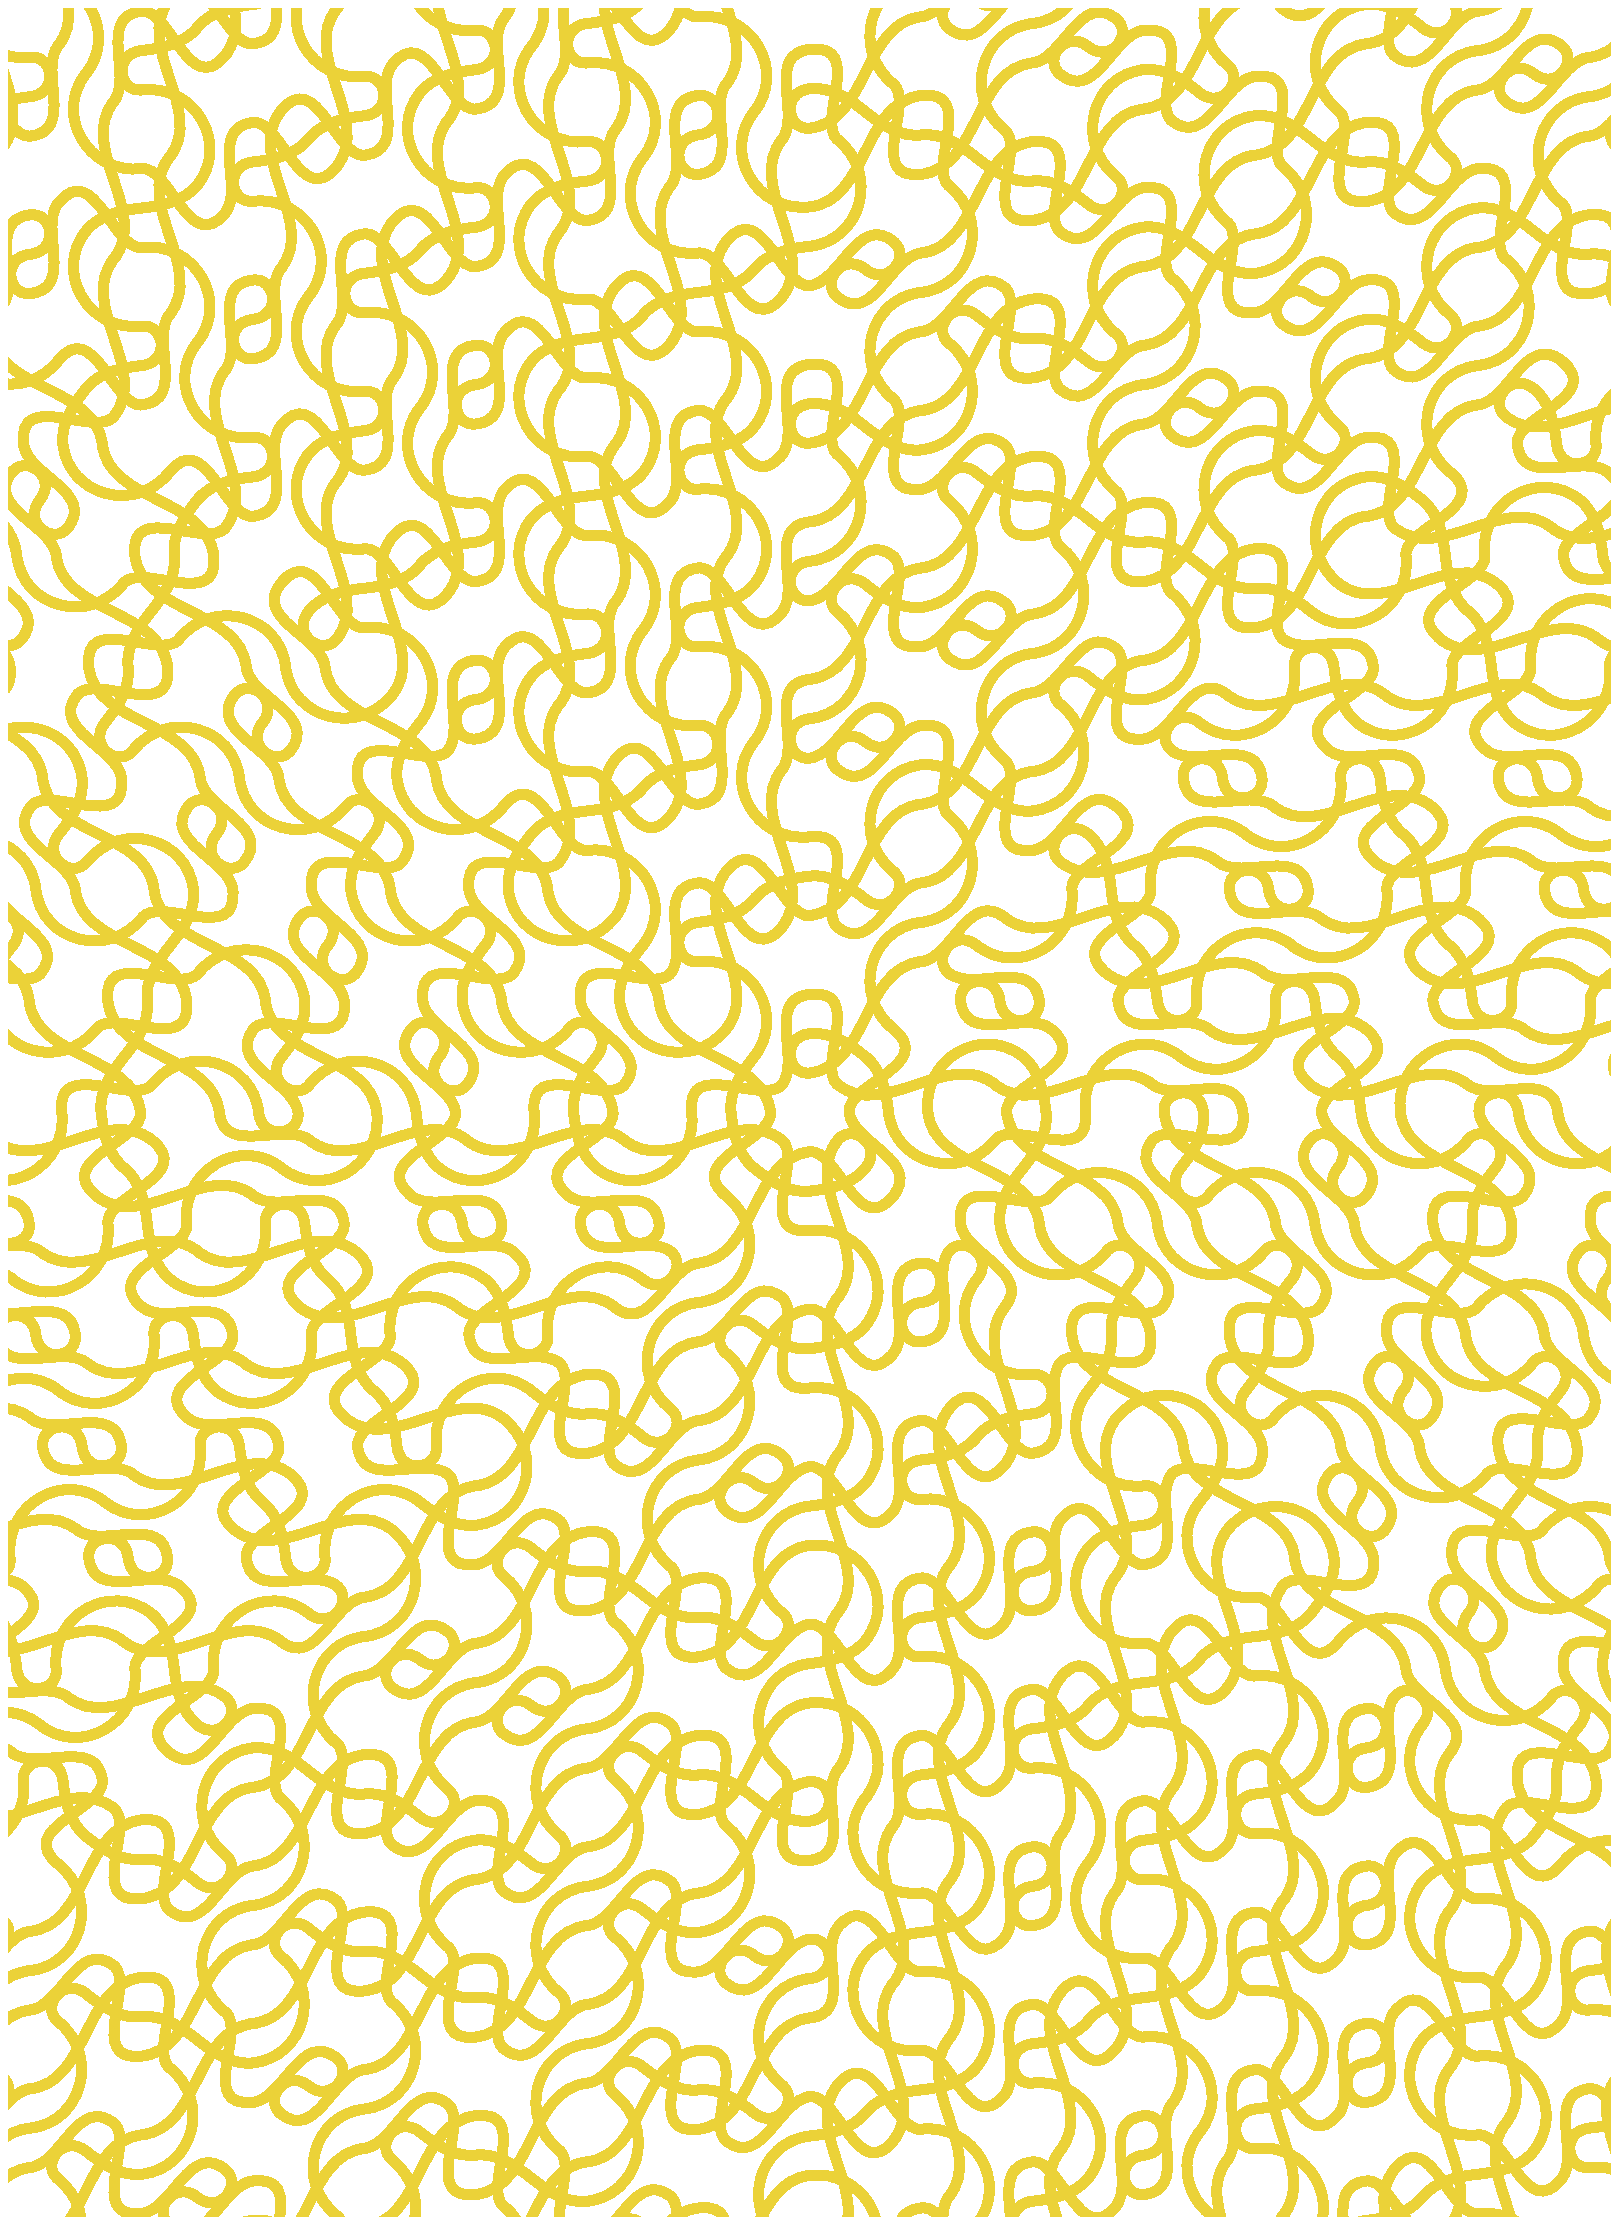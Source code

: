 % qap.mp
% L. Nobre G.
% IYP (2005)

def PickColor =
  ( uniformdeviate(1) , uniformdeviate(1), uniformdeviate(1) )
enddef;

numeric HalfSideLength, ThinnessFactor;
numeric ThicknesFactor, BorderThFactor;

HalfSideLength = 10mm;
ThicknesFactor = 0.17;         % Maximum TraceThickness over Half Side
ThinnessFactor = 0.12;         % Minimum TraceThickness over Half Side
BorderThFactor = 1.35;        % Borders over TraceThickness

def RandomStep =
  begingroup
    numeric margin;
    margin = ThicknesFactor-ThinnessFactor;
    ThinnessFactor*HalfSideLength + uniformdeviate( margin*HalfSideLength )
  endgroup
enddef;

def PickInteger( expr MaxNum ) =
  begingroup
    save aux;
    numeric aux;
    aux = floor( uniformdeviate( MaxNum+0.995 ) );
    ( aux )
  endgroup
enddef; 

vardef LocateIndex[] =
  dotlabel.urt( str @, z@ )
enddef;

beginfig(1);
  numeric QNum;
  QNum = 5 + PickInteger( 5 );
  numeric tracethickness, i, j, k, angadd, aa, ax, ay;
  tracethickness = RandomStep;
  pen tracepen, bordepen;
  color TheColor;
  tracepen = pencircle scaled tracethickness;
  bordepen = tracepen scaled BorderThFactor;
  path qpath;
  aa = 360/QNum;
  ax = HalfSideLength*2*cosd(0.5*aa);
  ay = HalfSideLength*2*sind(0.5*aa);
  z0 = (ax,0);
  z1 = (0,ay);
  z2 = (-ax,0);
  z3 = (0,-ay);
  z4 = z0;
  qpath = z0--z1--z2--z3--cycle;
  angadd = uniformdeviate( 20 );
  TheColor = PickColor;  
  pair Dir[], pos[];
  boolean Filled[];
  for i = 0 upto 11:
    j := floor( i/3 );
    Dir[i] = dir(angle(z[j+1]-z[j])+80+angadd);
    Filled[i] = false;
    pos[i] = (0.25*(i-3*j+1))[z[j],z[j+1]];
  endfor;
%  for i=0 upto 5:
%    LocateIndex[i];
%  endfor;
  numeric ThisInd, ThatInd;
  path ActualPath;
  for i=1 step 2 until 11:    
    forever:
      ThisInd := PickInteger( 11 );
      exitunless Filled[ThisInd];
    endfor;
    Filled[ThisInd] := true;
    forever:
      ThatInd := PickInteger( 11 );
      exitunless Filled[ThatInd];
    endfor;
    Filled[ThatInd] := true;
    ActualPath := pos[ThisInd]{Dir[ThisInd]}...pos[ThatInd]{-Dir[ThatInd]};
%    draw ActualPath withcolor background withpen bordepen;
    draw ActualPath withcolor TheColor withpen tracepen;
  endfor;
%  draw qpath;
%   clip currentpicture to qpath;
  pair urCorner, ulCorner, llCorner, lrCorner, cent;
  path FinalCut;
  urCorner = ( 8.13in, 11.533in );
  llCorner = ( 0.118in, 35.5bp );
  ulCorner = ( xpart llCorner, ypart urCorner );
  lrCorner = ( xpart urCorner, ypart llCorner );
  FinalCut = urCorner--ulCorner--llCorner--lrCorner--cycle;
  cent = 0.25*(urCorner+ulCorner+llCorner+lrCorner);
  picture Tile[];
  for i=0 upto 1:
    Tile[i] = currentpicture rotated (i*180);
  endfor;
  currentpicture := nullpicture;
  pair pairh, pairv;
  for k = 1 upto QNum:
    pairh := HalfSideLength*2*dir((k-1)*aa);
    pairv := HalfSideLength*2*dir(k*aa);
    for i = 0 upto 11:
      for j = 0 upto 11:
 	draw Tile[PickInteger( 1 )]
 	rotated ((k-0.5)*aa)
 	shifted ( cent + ax*dir((k-0.5)*aa) + i*pairh + j*pairv );
      endfor;
    endfor;
  endfor;
  clip currentpicture to FinalCut;
endfig;

end.
